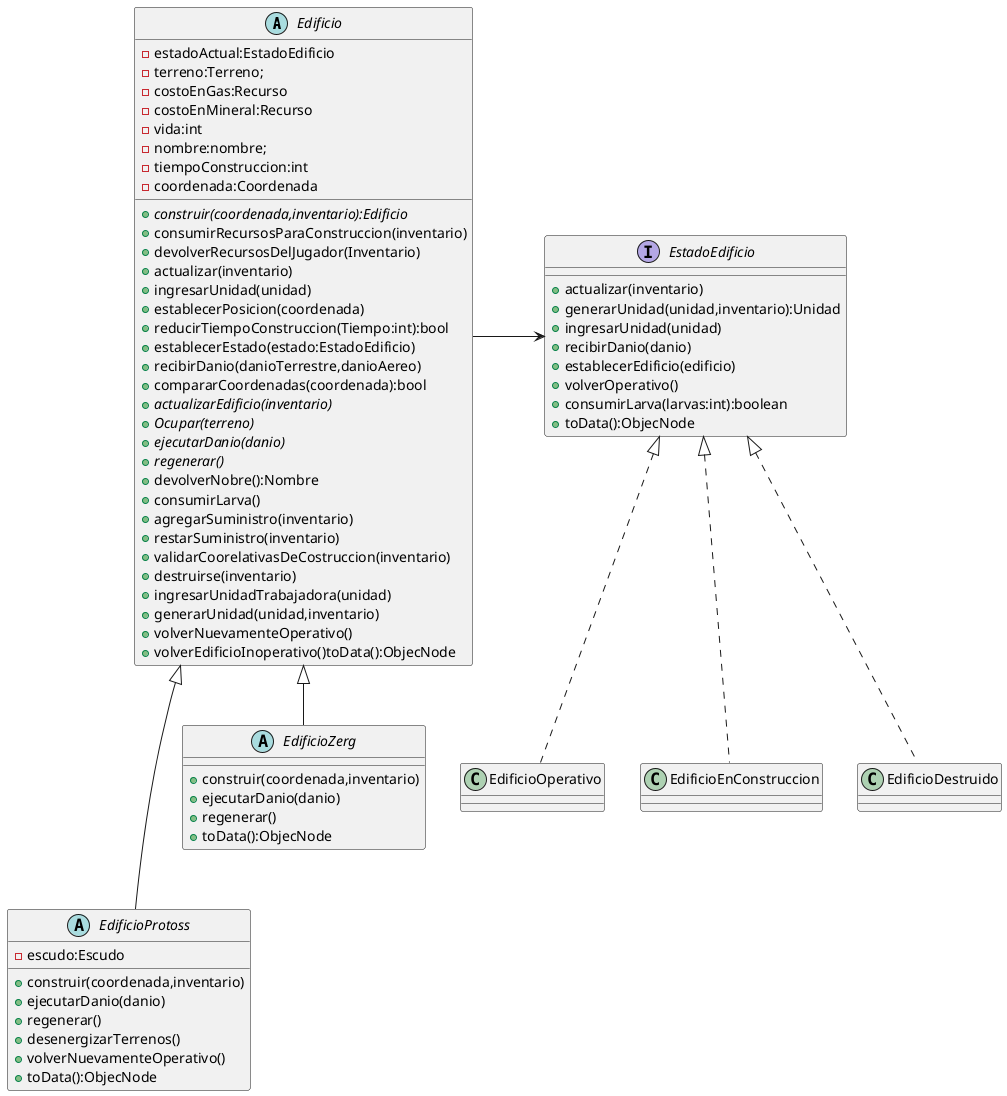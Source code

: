 @startuml
abstract Edificio{
-estadoActual:EstadoEdificio
-terreno:Terreno;
-costoEnGas:Recurso
-costoEnMineral:Recurso
-vida:int
-nombre:nombre;
-tiempoConstruccion:int
-coordenada:Coordenada

+{abstract}construir(coordenada,inventario):Edificio
+consumirRecursosParaConstruccion(inventario)
+devolverRecursosDelJugador(Inventario)
+actualizar(inventario)
+ingresarUnidad(unidad)
+establecerPosicion(coordenada)
+reducirTiempoConstruccion(Tiempo:int):bool
+establecerEstado(estado:EstadoEdificio)
+recibirDanio(danioTerrestre,danioAereo)
+compararCoordenadas(coordenada):bool
+{abstract}actualizarEdificio(inventario)
+{abstract}Ocupar(terreno)
+{abstract}ejecutarDanio(danio)
+{abstract}regenerar()
+devolverNobre():Nombre
+consumirLarva()
+agregarSuministro(inventario)
+restarSuministro(inventario)
+validarCoorelativasDeCostruccion(inventario)
+destruirse(inventario)
+ingresarUnidadTrabajadora(unidad)
+generarUnidad(unidad,inventario)
+volverNuevamenteOperativo()
+volverEdificioInoperativo()toData():ObjecNode
}


interface EstadoEdificio{
 +actualizar(inventario)
+generarUnidad(unidad,inventario):Unidad
+ingresarUnidad(unidad)
+recibirDanio(danio)
+establecerEdificio(edificio)
+volverOperativo()
+consumirLarva(larvas:int):boolean
+toData():ObjecNode

}


abstract EdificioProtoss{
-escudo:Escudo
+construir(coordenada,inventario)
+ejecutarDanio(danio)
+regenerar()
+desenergizarTerrenos()
+volverNuevamenteOperativo()
+toData():ObjecNode
}


abstract EdificioZerg{
+construir(coordenada,inventario)
+ejecutarDanio(danio)
+regenerar()
+toData():ObjecNode
'+establecerTerreno(terreno)
'{abstract}+ocupar
'{abstract}+validarCoorelativasDeCostruccion(inventario)
}
Edificio-> EstadoEdificio
EstadoEdificio <|..EdificioOperativo
EstadoEdificio <|..EdificioEnConstruccion
EstadoEdificio <|..EdificioDestruido
Edificio <|--- EdificioProtoss
Edificio <|-- EdificioZerg
@enduml